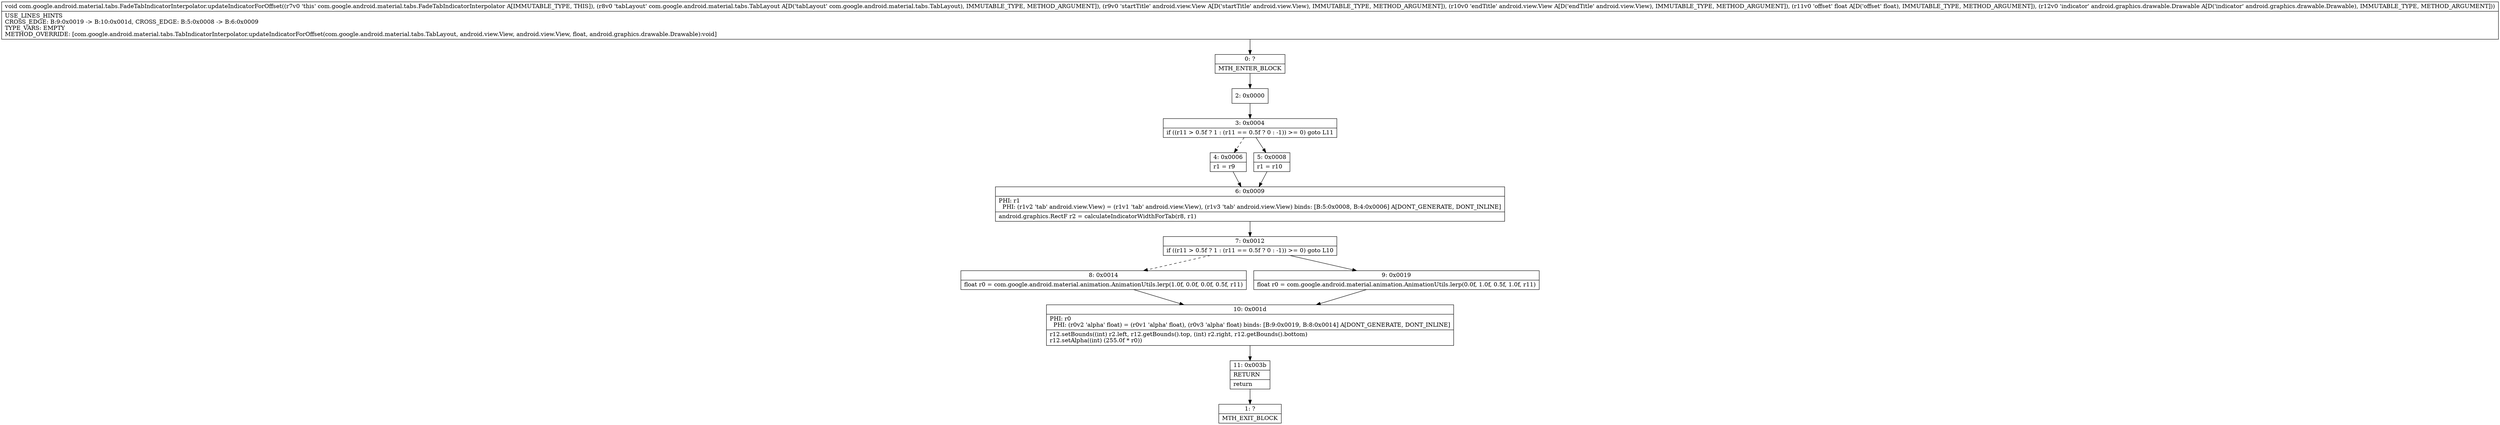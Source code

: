 digraph "CFG forcom.google.android.material.tabs.FadeTabIndicatorInterpolator.updateIndicatorForOffset(Lcom\/google\/android\/material\/tabs\/TabLayout;Landroid\/view\/View;Landroid\/view\/View;FLandroid\/graphics\/drawable\/Drawable;)V" {
Node_0 [shape=record,label="{0\:\ ?|MTH_ENTER_BLOCK\l}"];
Node_2 [shape=record,label="{2\:\ 0x0000}"];
Node_3 [shape=record,label="{3\:\ 0x0004|if ((r11 \> 0.5f ? 1 : (r11 == 0.5f ? 0 : \-1)) \>= 0) goto L11\l}"];
Node_4 [shape=record,label="{4\:\ 0x0006|r1 = r9\l}"];
Node_6 [shape=record,label="{6\:\ 0x0009|PHI: r1 \l  PHI: (r1v2 'tab' android.view.View) = (r1v1 'tab' android.view.View), (r1v3 'tab' android.view.View) binds: [B:5:0x0008, B:4:0x0006] A[DONT_GENERATE, DONT_INLINE]\l|android.graphics.RectF r2 = calculateIndicatorWidthForTab(r8, r1)\l}"];
Node_7 [shape=record,label="{7\:\ 0x0012|if ((r11 \> 0.5f ? 1 : (r11 == 0.5f ? 0 : \-1)) \>= 0) goto L10\l}"];
Node_8 [shape=record,label="{8\:\ 0x0014|float r0 = com.google.android.material.animation.AnimationUtils.lerp(1.0f, 0.0f, 0.0f, 0.5f, r11)\l}"];
Node_10 [shape=record,label="{10\:\ 0x001d|PHI: r0 \l  PHI: (r0v2 'alpha' float) = (r0v1 'alpha' float), (r0v3 'alpha' float) binds: [B:9:0x0019, B:8:0x0014] A[DONT_GENERATE, DONT_INLINE]\l|r12.setBounds((int) r2.left, r12.getBounds().top, (int) r2.right, r12.getBounds().bottom)\lr12.setAlpha((int) (255.0f * r0))\l}"];
Node_11 [shape=record,label="{11\:\ 0x003b|RETURN\l|return\l}"];
Node_1 [shape=record,label="{1\:\ ?|MTH_EXIT_BLOCK\l}"];
Node_9 [shape=record,label="{9\:\ 0x0019|float r0 = com.google.android.material.animation.AnimationUtils.lerp(0.0f, 1.0f, 0.5f, 1.0f, r11)\l}"];
Node_5 [shape=record,label="{5\:\ 0x0008|r1 = r10\l}"];
MethodNode[shape=record,label="{void com.google.android.material.tabs.FadeTabIndicatorInterpolator.updateIndicatorForOffset((r7v0 'this' com.google.android.material.tabs.FadeTabIndicatorInterpolator A[IMMUTABLE_TYPE, THIS]), (r8v0 'tabLayout' com.google.android.material.tabs.TabLayout A[D('tabLayout' com.google.android.material.tabs.TabLayout), IMMUTABLE_TYPE, METHOD_ARGUMENT]), (r9v0 'startTitle' android.view.View A[D('startTitle' android.view.View), IMMUTABLE_TYPE, METHOD_ARGUMENT]), (r10v0 'endTitle' android.view.View A[D('endTitle' android.view.View), IMMUTABLE_TYPE, METHOD_ARGUMENT]), (r11v0 'offset' float A[D('offset' float), IMMUTABLE_TYPE, METHOD_ARGUMENT]), (r12v0 'indicator' android.graphics.drawable.Drawable A[D('indicator' android.graphics.drawable.Drawable), IMMUTABLE_TYPE, METHOD_ARGUMENT]))  | USE_LINES_HINTS\lCROSS_EDGE: B:9:0x0019 \-\> B:10:0x001d, CROSS_EDGE: B:5:0x0008 \-\> B:6:0x0009\lTYPE_VARS: EMPTY\lMETHOD_OVERRIDE: [com.google.android.material.tabs.TabIndicatorInterpolator.updateIndicatorForOffset(com.google.android.material.tabs.TabLayout, android.view.View, android.view.View, float, android.graphics.drawable.Drawable):void]\l}"];
MethodNode -> Node_0;Node_0 -> Node_2;
Node_2 -> Node_3;
Node_3 -> Node_4[style=dashed];
Node_3 -> Node_5;
Node_4 -> Node_6;
Node_6 -> Node_7;
Node_7 -> Node_8[style=dashed];
Node_7 -> Node_9;
Node_8 -> Node_10;
Node_10 -> Node_11;
Node_11 -> Node_1;
Node_9 -> Node_10;
Node_5 -> Node_6;
}

